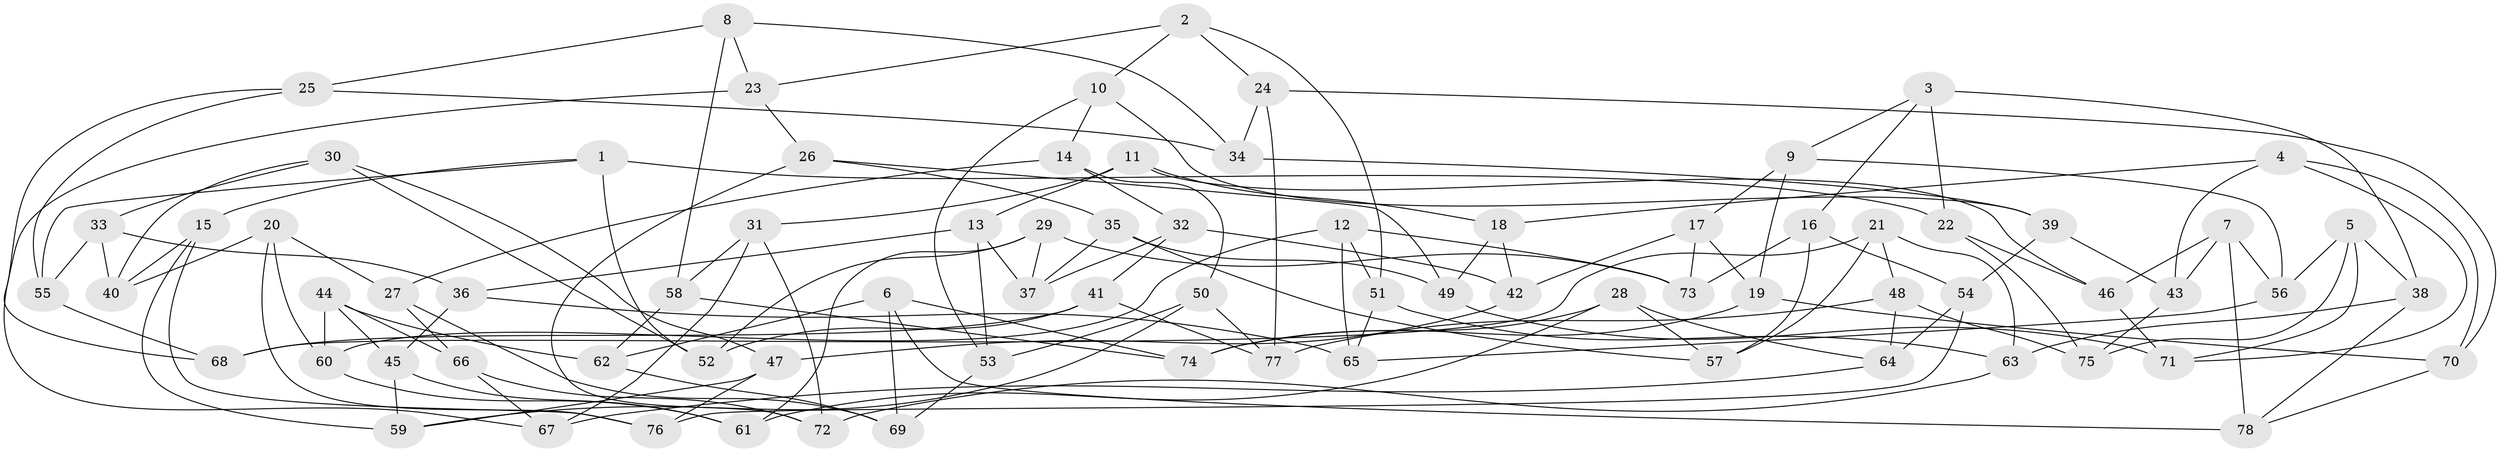 // Generated by graph-tools (version 1.1) at 2025/50/03/09/25 03:50:47]
// undirected, 78 vertices, 156 edges
graph export_dot {
graph [start="1"]
  node [color=gray90,style=filled];
  1;
  2;
  3;
  4;
  5;
  6;
  7;
  8;
  9;
  10;
  11;
  12;
  13;
  14;
  15;
  16;
  17;
  18;
  19;
  20;
  21;
  22;
  23;
  24;
  25;
  26;
  27;
  28;
  29;
  30;
  31;
  32;
  33;
  34;
  35;
  36;
  37;
  38;
  39;
  40;
  41;
  42;
  43;
  44;
  45;
  46;
  47;
  48;
  49;
  50;
  51;
  52;
  53;
  54;
  55;
  56;
  57;
  58;
  59;
  60;
  61;
  62;
  63;
  64;
  65;
  66;
  67;
  68;
  69;
  70;
  71;
  72;
  73;
  74;
  75;
  76;
  77;
  78;
  1 -- 22;
  1 -- 55;
  1 -- 52;
  1 -- 15;
  2 -- 23;
  2 -- 10;
  2 -- 24;
  2 -- 51;
  3 -- 22;
  3 -- 38;
  3 -- 16;
  3 -- 9;
  4 -- 71;
  4 -- 70;
  4 -- 18;
  4 -- 43;
  5 -- 75;
  5 -- 71;
  5 -- 38;
  5 -- 56;
  6 -- 78;
  6 -- 74;
  6 -- 62;
  6 -- 69;
  7 -- 46;
  7 -- 43;
  7 -- 78;
  7 -- 56;
  8 -- 23;
  8 -- 25;
  8 -- 58;
  8 -- 34;
  9 -- 17;
  9 -- 56;
  9 -- 19;
  10 -- 14;
  10 -- 39;
  10 -- 53;
  11 -- 18;
  11 -- 31;
  11 -- 13;
  11 -- 46;
  12 -- 73;
  12 -- 51;
  12 -- 60;
  12 -- 65;
  13 -- 53;
  13 -- 37;
  13 -- 36;
  14 -- 27;
  14 -- 50;
  14 -- 32;
  15 -- 59;
  15 -- 40;
  15 -- 76;
  16 -- 73;
  16 -- 54;
  16 -- 57;
  17 -- 73;
  17 -- 19;
  17 -- 42;
  18 -- 49;
  18 -- 42;
  19 -- 74;
  19 -- 70;
  20 -- 40;
  20 -- 76;
  20 -- 27;
  20 -- 60;
  21 -- 68;
  21 -- 63;
  21 -- 48;
  21 -- 57;
  22 -- 46;
  22 -- 75;
  23 -- 26;
  23 -- 67;
  24 -- 70;
  24 -- 77;
  24 -- 34;
  25 -- 55;
  25 -- 34;
  25 -- 68;
  26 -- 49;
  26 -- 72;
  26 -- 35;
  27 -- 69;
  27 -- 66;
  28 -- 64;
  28 -- 57;
  28 -- 61;
  28 -- 74;
  29 -- 52;
  29 -- 61;
  29 -- 37;
  29 -- 73;
  30 -- 40;
  30 -- 52;
  30 -- 33;
  30 -- 47;
  31 -- 58;
  31 -- 72;
  31 -- 67;
  32 -- 37;
  32 -- 42;
  32 -- 41;
  33 -- 55;
  33 -- 40;
  33 -- 36;
  34 -- 39;
  35 -- 49;
  35 -- 37;
  35 -- 57;
  36 -- 45;
  36 -- 65;
  38 -- 78;
  38 -- 63;
  39 -- 54;
  39 -- 43;
  41 -- 68;
  41 -- 77;
  41 -- 52;
  42 -- 47;
  43 -- 75;
  44 -- 62;
  44 -- 60;
  44 -- 66;
  44 -- 45;
  45 -- 59;
  45 -- 61;
  46 -- 71;
  47 -- 76;
  47 -- 59;
  48 -- 75;
  48 -- 64;
  48 -- 77;
  49 -- 71;
  50 -- 53;
  50 -- 59;
  50 -- 77;
  51 -- 65;
  51 -- 63;
  53 -- 69;
  54 -- 76;
  54 -- 64;
  55 -- 68;
  56 -- 65;
  58 -- 62;
  58 -- 74;
  60 -- 61;
  62 -- 69;
  63 -- 72;
  64 -- 67;
  66 -- 67;
  66 -- 72;
  70 -- 78;
}
